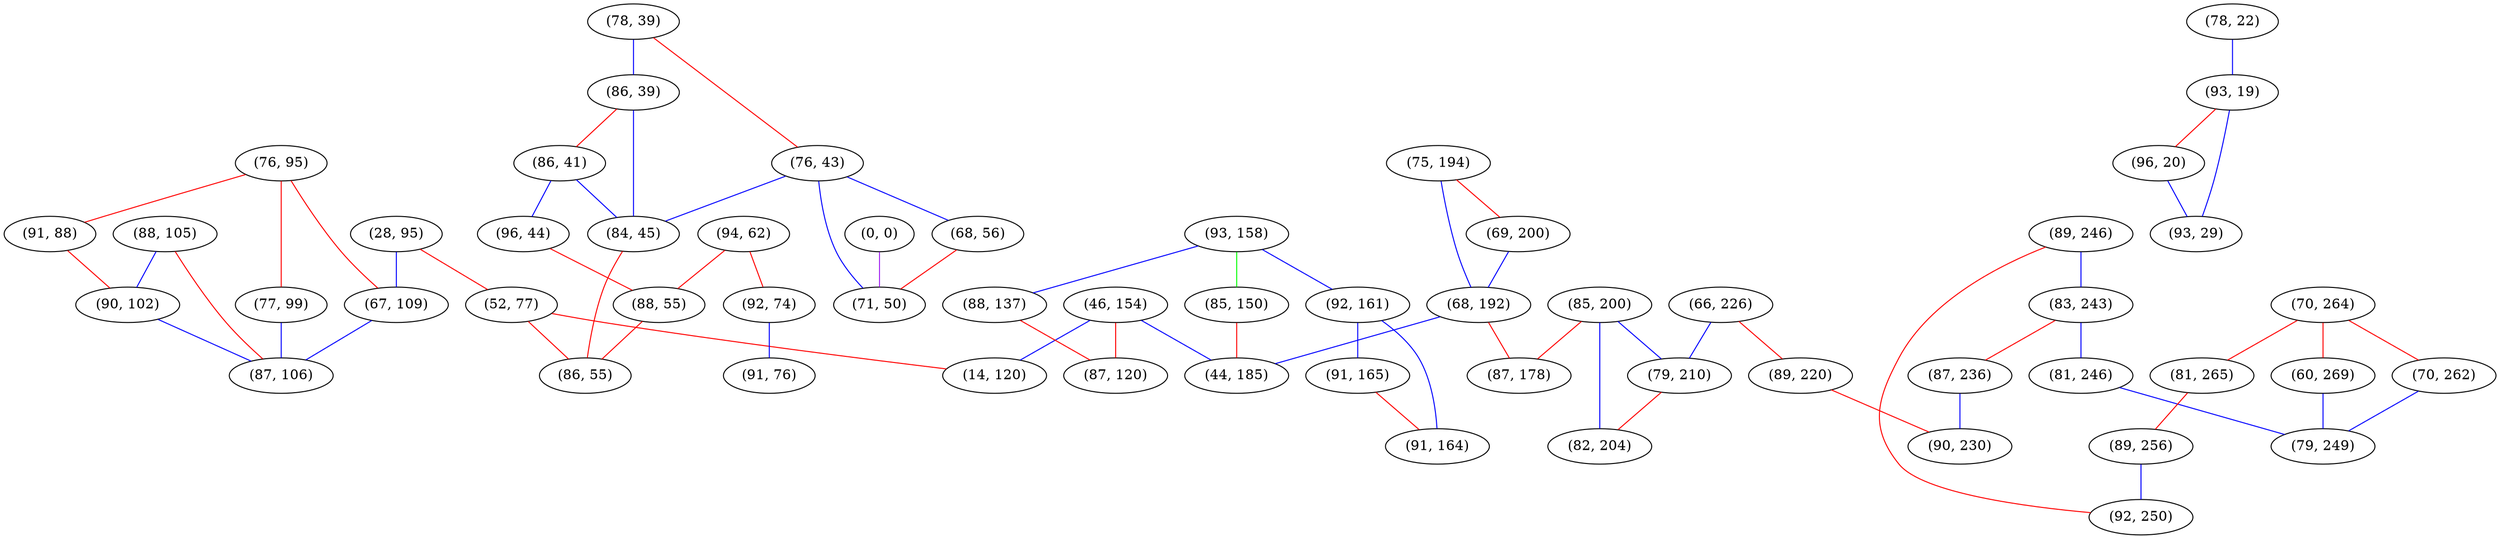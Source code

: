 graph "" {
"(88, 105)";
"(28, 95)";
"(93, 158)";
"(75, 194)";
"(94, 62)";
"(78, 39)";
"(76, 95)";
"(86, 39)";
"(66, 226)";
"(89, 246)";
"(69, 200)";
"(68, 192)";
"(52, 77)";
"(83, 243)";
"(70, 264)";
"(67, 109)";
"(85, 150)";
"(77, 99)";
"(86, 41)";
"(85, 200)";
"(46, 154)";
"(92, 161)";
"(87, 178)";
"(76, 43)";
"(87, 236)";
"(81, 246)";
"(78, 22)";
"(84, 45)";
"(0, 0)";
"(79, 210)";
"(70, 262)";
"(91, 88)";
"(92, 74)";
"(91, 165)";
"(44, 185)";
"(96, 44)";
"(88, 55)";
"(68, 56)";
"(60, 269)";
"(89, 220)";
"(81, 265)";
"(88, 137)";
"(93, 19)";
"(90, 102)";
"(86, 55)";
"(87, 106)";
"(96, 20)";
"(79, 249)";
"(91, 76)";
"(14, 120)";
"(71, 50)";
"(89, 256)";
"(92, 250)";
"(91, 164)";
"(93, 29)";
"(82, 204)";
"(90, 230)";
"(87, 120)";
"(88, 105)" -- "(90, 102)"  [color=blue, key=0, weight=3];
"(88, 105)" -- "(87, 106)"  [color=red, key=0, weight=1];
"(28, 95)" -- "(52, 77)"  [color=red, key=0, weight=1];
"(28, 95)" -- "(67, 109)"  [color=blue, key=0, weight=3];
"(93, 158)" -- "(85, 150)"  [color=green, key=0, weight=2];
"(93, 158)" -- "(88, 137)"  [color=blue, key=0, weight=3];
"(93, 158)" -- "(92, 161)"  [color=blue, key=0, weight=3];
"(75, 194)" -- "(69, 200)"  [color=red, key=0, weight=1];
"(75, 194)" -- "(68, 192)"  [color=blue, key=0, weight=3];
"(94, 62)" -- "(92, 74)"  [color=red, key=0, weight=1];
"(94, 62)" -- "(88, 55)"  [color=red, key=0, weight=1];
"(78, 39)" -- "(86, 39)"  [color=blue, key=0, weight=3];
"(78, 39)" -- "(76, 43)"  [color=red, key=0, weight=1];
"(76, 95)" -- "(91, 88)"  [color=red, key=0, weight=1];
"(76, 95)" -- "(77, 99)"  [color=red, key=0, weight=1];
"(76, 95)" -- "(67, 109)"  [color=red, key=0, weight=1];
"(86, 39)" -- "(84, 45)"  [color=blue, key=0, weight=3];
"(86, 39)" -- "(86, 41)"  [color=red, key=0, weight=1];
"(66, 226)" -- "(79, 210)"  [color=blue, key=0, weight=3];
"(66, 226)" -- "(89, 220)"  [color=red, key=0, weight=1];
"(89, 246)" -- "(92, 250)"  [color=red, key=0, weight=1];
"(89, 246)" -- "(83, 243)"  [color=blue, key=0, weight=3];
"(69, 200)" -- "(68, 192)"  [color=blue, key=0, weight=3];
"(68, 192)" -- "(44, 185)"  [color=blue, key=0, weight=3];
"(68, 192)" -- "(87, 178)"  [color=red, key=0, weight=1];
"(52, 77)" -- "(86, 55)"  [color=red, key=0, weight=1];
"(52, 77)" -- "(14, 120)"  [color=red, key=0, weight=1];
"(83, 243)" -- "(87, 236)"  [color=red, key=0, weight=1];
"(83, 243)" -- "(81, 246)"  [color=blue, key=0, weight=3];
"(70, 264)" -- "(60, 269)"  [color=red, key=0, weight=1];
"(70, 264)" -- "(81, 265)"  [color=red, key=0, weight=1];
"(70, 264)" -- "(70, 262)"  [color=red, key=0, weight=1];
"(67, 109)" -- "(87, 106)"  [color=blue, key=0, weight=3];
"(85, 150)" -- "(44, 185)"  [color=red, key=0, weight=1];
"(77, 99)" -- "(87, 106)"  [color=blue, key=0, weight=3];
"(86, 41)" -- "(84, 45)"  [color=blue, key=0, weight=3];
"(86, 41)" -- "(96, 44)"  [color=blue, key=0, weight=3];
"(85, 200)" -- "(79, 210)"  [color=blue, key=0, weight=3];
"(85, 200)" -- "(82, 204)"  [color=blue, key=0, weight=3];
"(85, 200)" -- "(87, 178)"  [color=red, key=0, weight=1];
"(46, 154)" -- "(44, 185)"  [color=blue, key=0, weight=3];
"(46, 154)" -- "(87, 120)"  [color=red, key=0, weight=1];
"(46, 154)" -- "(14, 120)"  [color=blue, key=0, weight=3];
"(92, 161)" -- "(91, 164)"  [color=blue, key=0, weight=3];
"(92, 161)" -- "(91, 165)"  [color=blue, key=0, weight=3];
"(76, 43)" -- "(84, 45)"  [color=blue, key=0, weight=3];
"(76, 43)" -- "(71, 50)"  [color=blue, key=0, weight=3];
"(76, 43)" -- "(68, 56)"  [color=blue, key=0, weight=3];
"(87, 236)" -- "(90, 230)"  [color=blue, key=0, weight=3];
"(81, 246)" -- "(79, 249)"  [color=blue, key=0, weight=3];
"(78, 22)" -- "(93, 19)"  [color=blue, key=0, weight=3];
"(84, 45)" -- "(86, 55)"  [color=red, key=0, weight=1];
"(0, 0)" -- "(71, 50)"  [color=purple, key=0, weight=4];
"(79, 210)" -- "(82, 204)"  [color=red, key=0, weight=1];
"(70, 262)" -- "(79, 249)"  [color=blue, key=0, weight=3];
"(91, 88)" -- "(90, 102)"  [color=red, key=0, weight=1];
"(92, 74)" -- "(91, 76)"  [color=blue, key=0, weight=3];
"(91, 165)" -- "(91, 164)"  [color=red, key=0, weight=1];
"(96, 44)" -- "(88, 55)"  [color=red, key=0, weight=1];
"(88, 55)" -- "(86, 55)"  [color=red, key=0, weight=1];
"(68, 56)" -- "(71, 50)"  [color=red, key=0, weight=1];
"(60, 269)" -- "(79, 249)"  [color=blue, key=0, weight=3];
"(89, 220)" -- "(90, 230)"  [color=red, key=0, weight=1];
"(81, 265)" -- "(89, 256)"  [color=red, key=0, weight=1];
"(88, 137)" -- "(87, 120)"  [color=red, key=0, weight=1];
"(93, 19)" -- "(93, 29)"  [color=blue, key=0, weight=3];
"(93, 19)" -- "(96, 20)"  [color=red, key=0, weight=1];
"(90, 102)" -- "(87, 106)"  [color=blue, key=0, weight=3];
"(96, 20)" -- "(93, 29)"  [color=blue, key=0, weight=3];
"(89, 256)" -- "(92, 250)"  [color=blue, key=0, weight=3];
}
